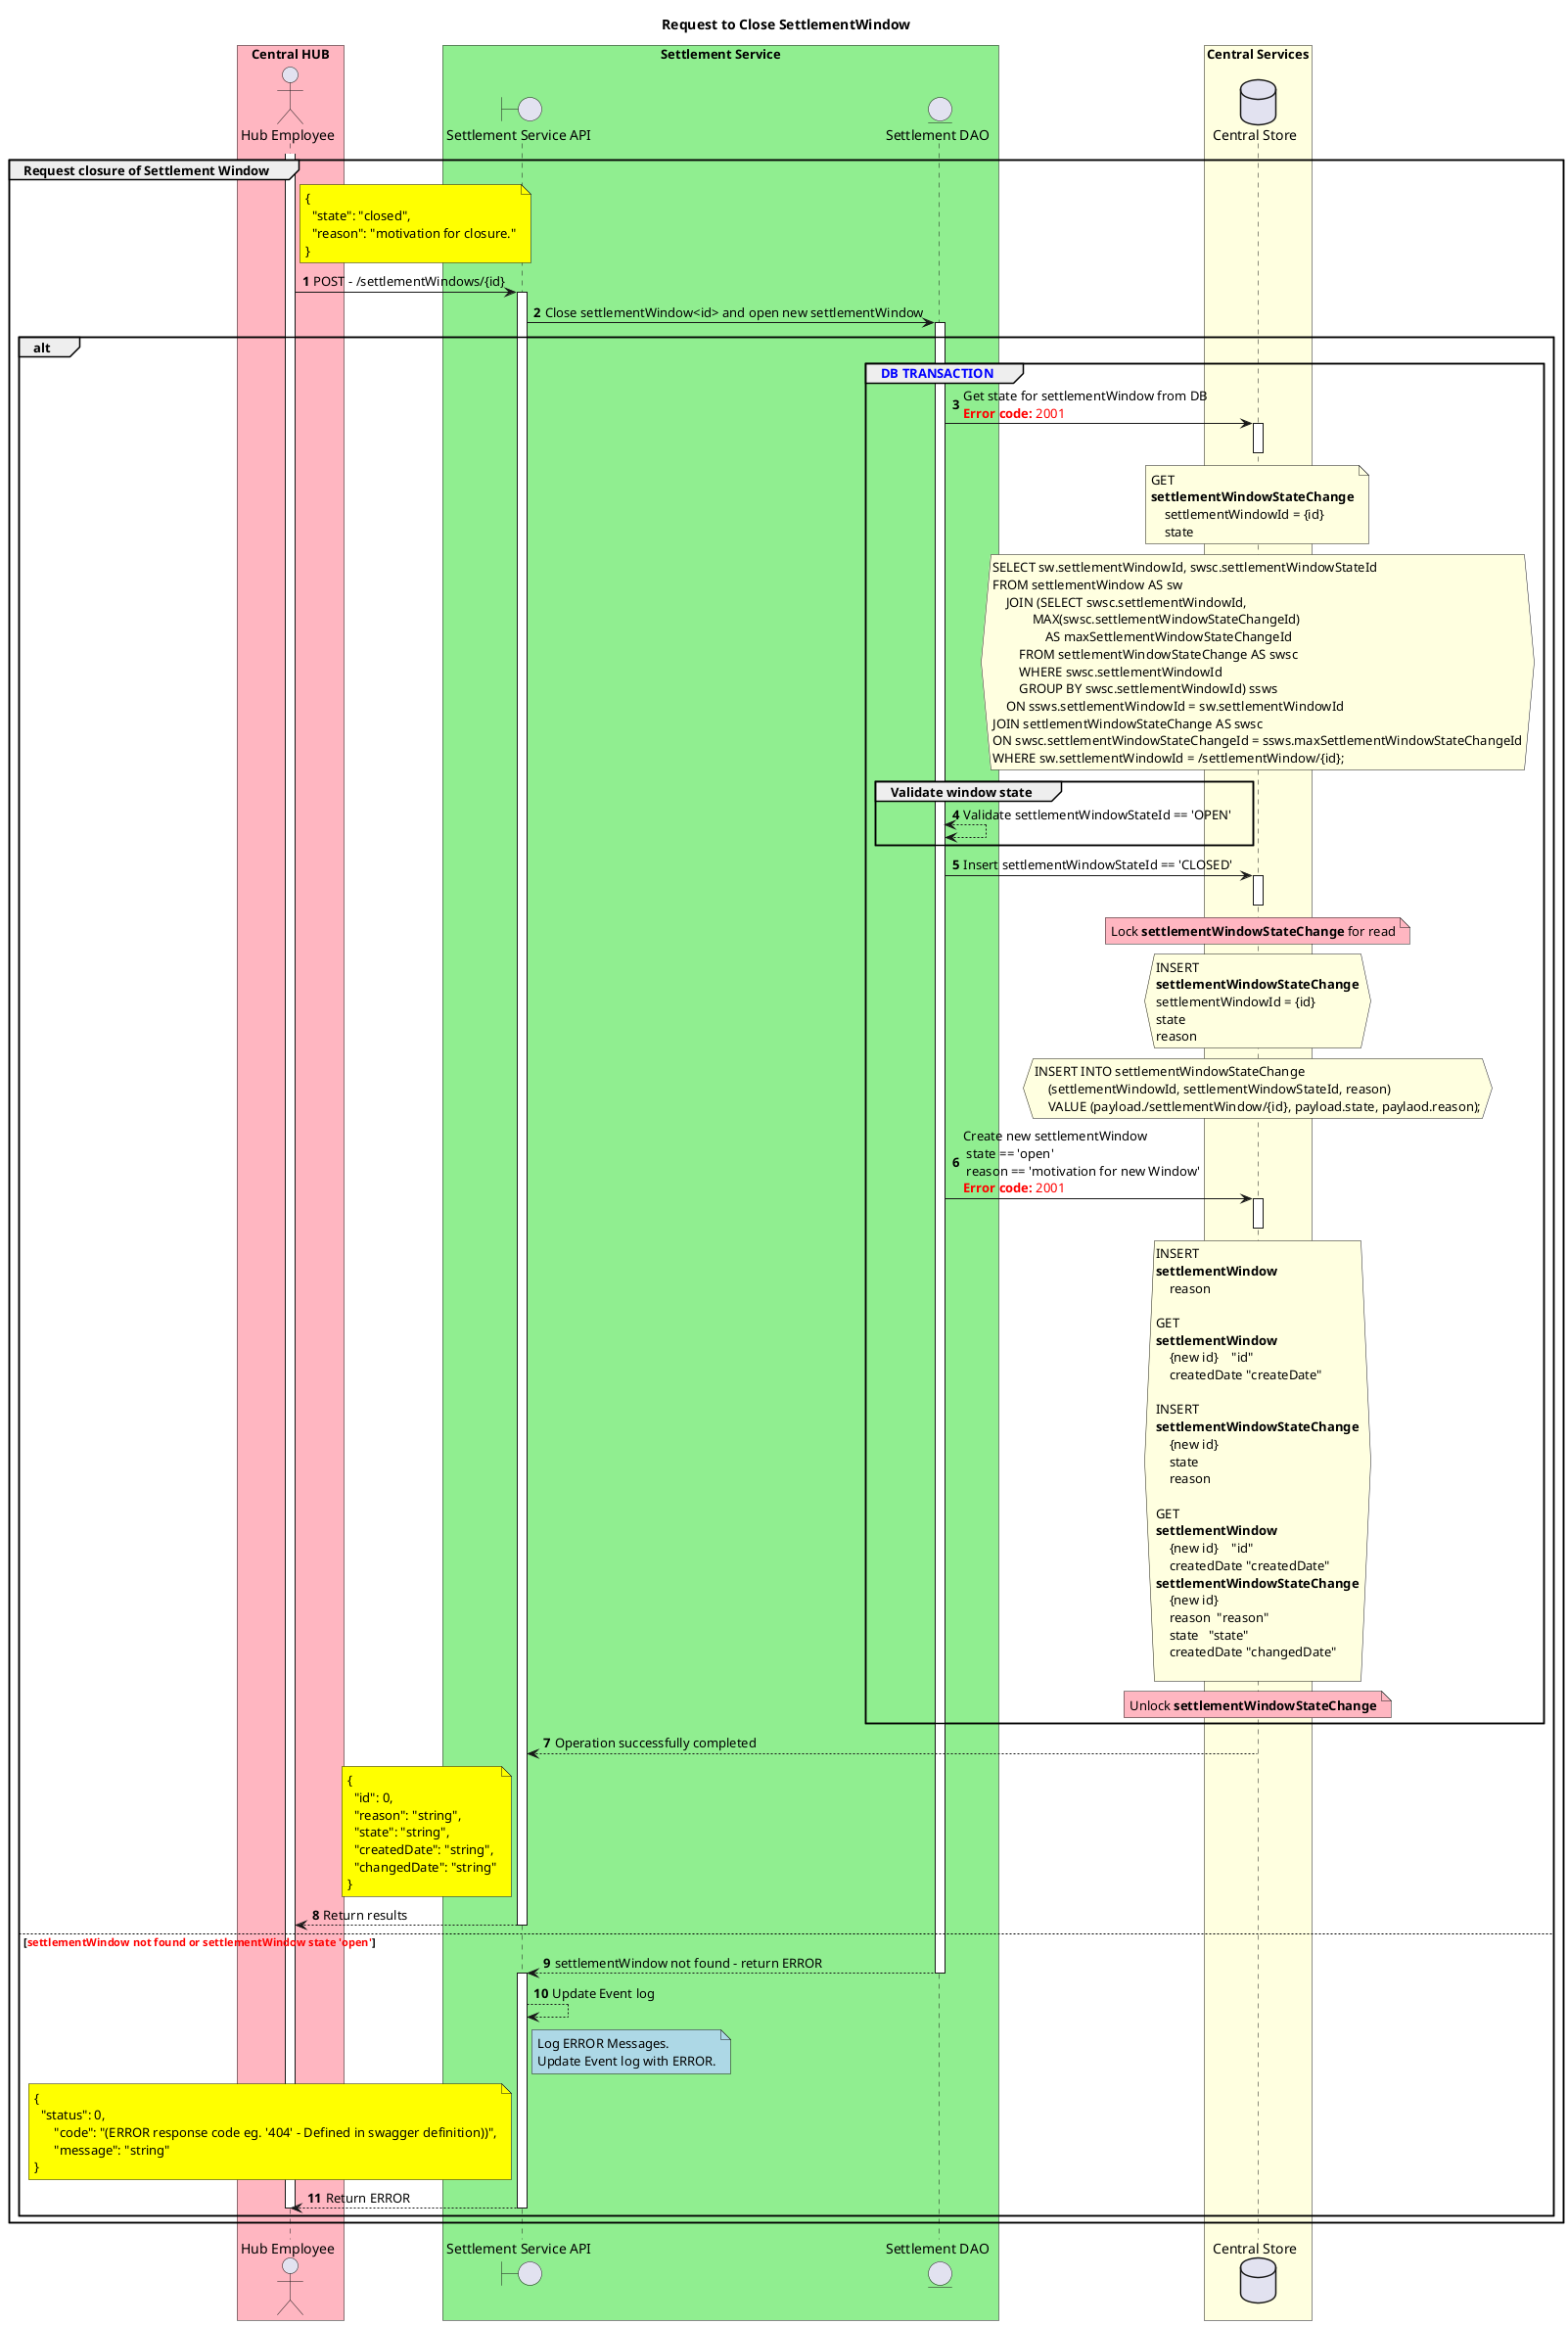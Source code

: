@startuml
' declate title
title Request to Close SettlementWindow
'title 6.1.2. closeSettlementWindow POST: /settlementWindows

autonumber

' declare actors
actor "Hub Employee" as OPERATOR

boundary "Settlement Service API" as SSAPI
entity "Settlement DAO" as SETTLE_DAO

database "Central Store" as DB

box "Central HUB" #LightPink
    participant OPERATOR
end box

box "Settlement Service" #LightGreen
    participant SSAPI
    participant SETTLE_DAO
end box

box "Central Services" #LightYellow
    participant DB
end box

' start flow
group Request closure of Settlement Window
    activate OPERATOR
    note right of OPERATOR #Yellow
        {
          "state": "closed",
          "reason": "motivation for closure."
        }
    end note
    OPERATOR -> SSAPI: POST - /settlementWindows/{id}
    activate SSAPI
    SSAPI -> SETTLE_DAO: Close settlementWindow<id> and open new settlementWindow
    activate SETTLE_DAO
    alt
        group <color #blue>DB TRANSACTION</color>
            SETTLE_DAO -> DB: Get state for settlementWindow from DB \n<color #FF0000><b>Error code:</b> 2001</color>
            activate DB
            note over DB #LightYellow
                GET
                **settlementWindowStateChange**
                    settlementWindowId = {id}
                    state
            end note
            hnote over DB #LightYellow
                SELECT sw.settlementWindowId, swsc.settlementWindowStateId
                FROM settlementWindow AS sw
                    JOIN (SELECT swsc.settlementWindowId,
                            MAX(swsc.settlementWindowStateChangeId)
                                AS maxSettlementWindowStateChangeId
                        FROM settlementWindowStateChange AS swsc
                        WHERE swsc.settlementWindowId
                        GROUP BY swsc.settlementWindowId) ssws
                    ON ssws.settlementWindowId = sw.settlementWindowId
                JOIN settlementWindowStateChange AS swsc
                ON swsc.settlementWindowStateChangeId = ssws.maxSettlementWindowStateChangeId
                WHERE sw.settlementWindowId = /settlementWindow/{id};
            end hnote
            deactivate DB
            group Validate window state
                SETTLE_DAO <--> SETTLE_DAO: Validate settlementWindowStateId == 'OPEN'
            end
            SETTLE_DAO -> DB: Insert settlementWindowStateId == 'CLOSED'
            note over DB #Lightpink
                Lock **settlementWindowStateChange** for read
            end note
            activate DB
            hnote over DB #LightYellow
                INSERT
                **settlementWindowStateChange**
                settlementWindowId = {id}
                state
                reason
            end hnote
            hnote over DB #LightYellow
                INSERT INTO settlementWindowStateChange
                    (settlementWindowId, settlementWindowStateId, reason)
                    VALUE (payload./settlementWindow/{id}, payload.state, paylaod.reason);
            end hnote
            deactivate DB
            SETTLE_DAO -> DB: Create new settlementWindow \n state == 'open'\n reason == 'motivation for new Window' \n<color #FF0000><b>Error code:</b> 2001</color>
            activate DB
            hnote over DB #LightYellow
                INSERT
                **settlementWindow**
                    reason

                GET
                **settlementWindow**
                    {new id}    "id"
                    createdDate "createDate"

                INSERT
                **settlementWindowStateChange**
                    {new id}
                    state
                    reason

                GET
                **settlementWindow**
                    {new id}    "id"
                    createdDate "createdDate"
                **settlementWindowStateChange**
                    {new id}
                    reason  "reason"
                    state   "state"
                    createdDate "changedDate"

'                INSERT INTO **settlementWindow**
'                    (reason)
'                    VALUE (payload.reason);
'
'                SELECT MAX(settlementWindowId) AS nsw
'                FROM **settlementWindow**
'                GROUP BY settlementWindowId
'                ORDER BY settlementWindowId DESC LIMIT 1;
'
'                INSERT INTO **settlementWindowStateChange**
'                    (settlementWindowId, settlementWindowStateId, reason)
'                    VALUE (nsw, 'OPEN', {reason});
            end hnote
            deactivate DB
            note over DB #Lightpink
            Unlock **settlementWindowStateChange**
            end note
        end
        SSAPI <-- DB: Operation successfully completed
        note left of SSAPI #Yellow
        {
          "id": 0,
          "reason": "string",
          "state": "string",
          "createdDate": "string",
          "changedDate": "string"
        }
        end note
        OPERATOR <-- SSAPI: Return results
        deactivate SSAPI
    else <color #FF0000><b>settlementWindow not found or settlementWindow state 'open'</b></color>

        SSAPI <-- SETTLE_DAO: settlementWindow not found - return ERROR
        deactivate SETTLE_DAO
        activate SSAPI
        SSAPI --> SSAPI: Update Event log
        note right of SSAPI #LightBlue
        Log ERROR Messages.
        Update Event log with ERROR.
        end note
        note left of SSAPI #Yellow
        {
          "status": 0,
              "code": "(ERROR response code eg. '404' - Defined in swagger definition))",
              "message": "string"
        }
        end note
        OPERATOR <-- SSAPI: Return ERROR
        deactivate SSAPI
        deactivate OPERATOR
    end
end
@enduml
